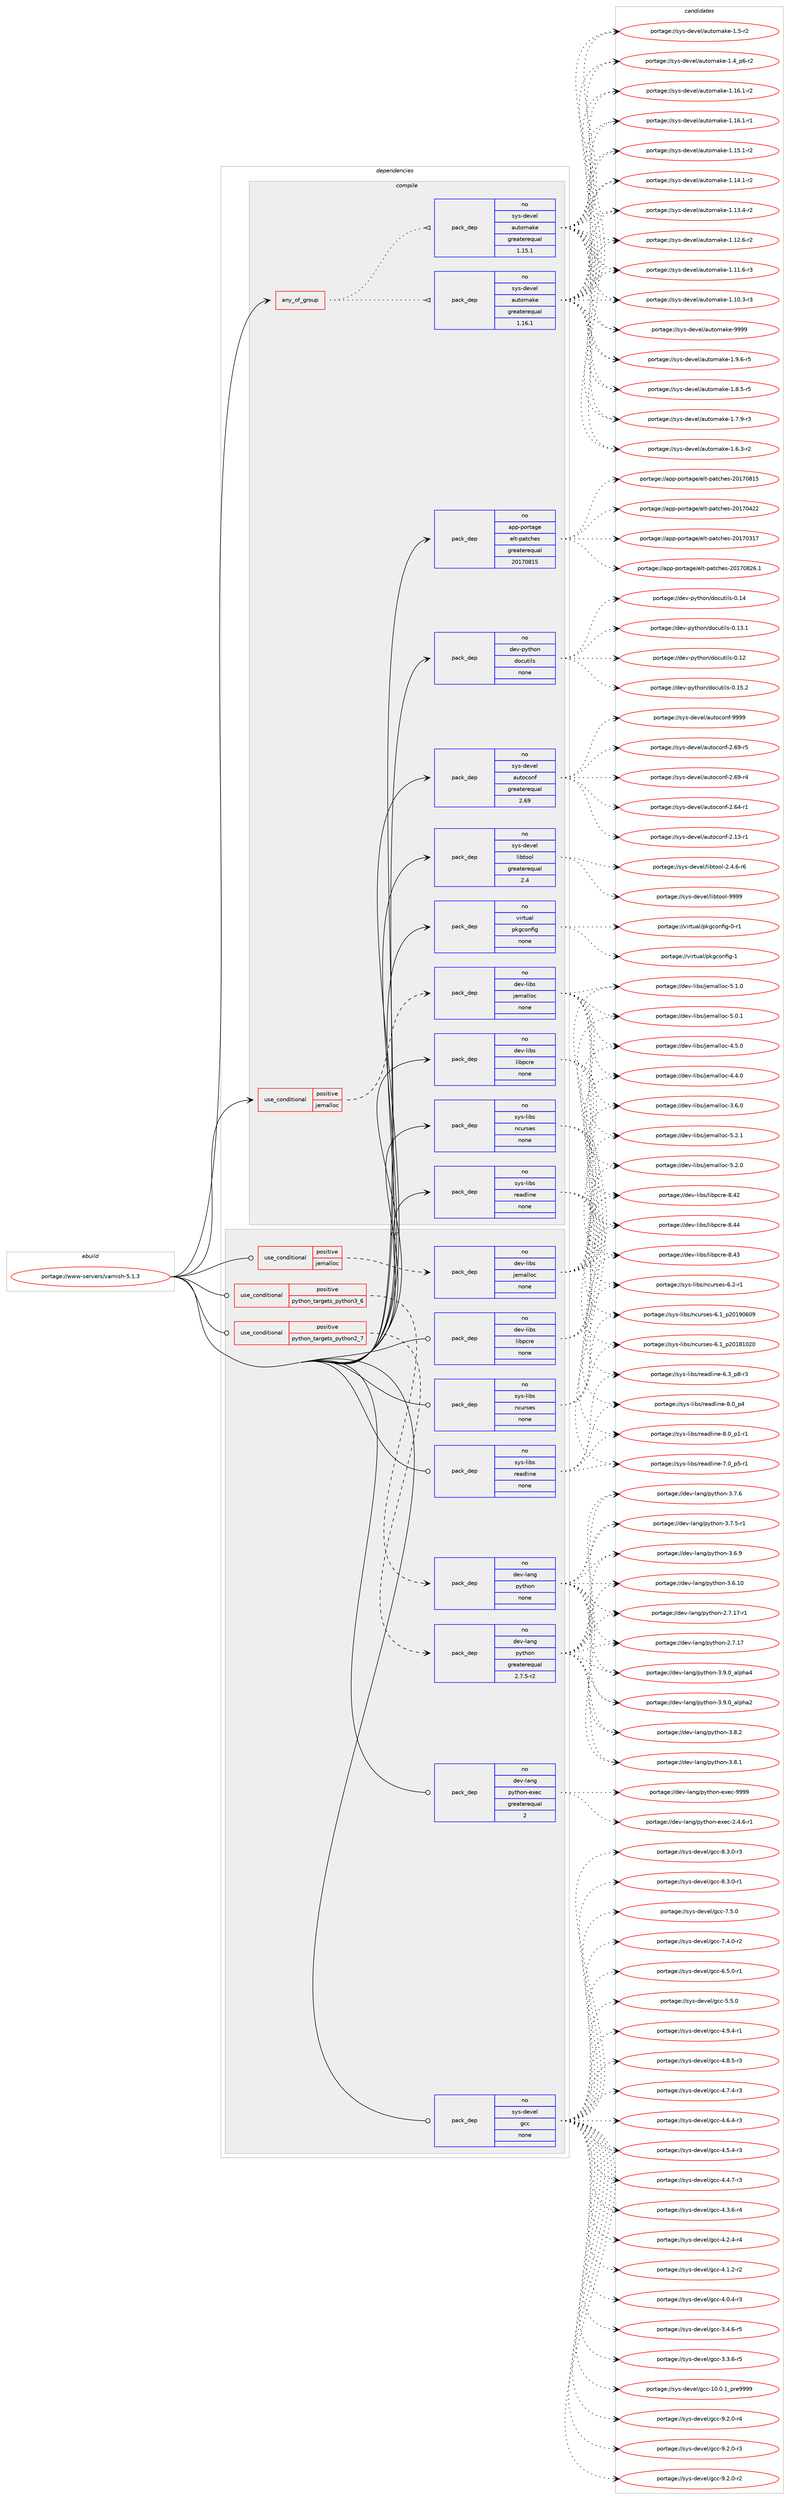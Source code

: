 digraph prolog {

# *************
# Graph options
# *************

newrank=true;
concentrate=true;
compound=true;
graph [rankdir=LR,fontname=Helvetica,fontsize=10,ranksep=1.5];#, ranksep=2.5, nodesep=0.2];
edge  [arrowhead=vee];
node  [fontname=Helvetica,fontsize=10];

# **********
# The ebuild
# **********

subgraph cluster_leftcol {
color=gray;
label=<<i>ebuild</i>>;
id [label="portage://www-servers/varnish-5.1.3", color=red, width=4, href="../www-servers/varnish-5.1.3.svg"];
}

# ****************
# The dependencies
# ****************

subgraph cluster_midcol {
color=gray;
label=<<i>dependencies</i>>;
subgraph cluster_compile {
fillcolor="#eeeeee";
style=filled;
label=<<i>compile</i>>;
subgraph any346 {
dependency17740 [label=<<TABLE BORDER="0" CELLBORDER="1" CELLSPACING="0" CELLPADDING="4"><TR><TD CELLPADDING="10">any_of_group</TD></TR></TABLE>>, shape=none, color=red];subgraph pack15170 {
dependency17741 [label=<<TABLE BORDER="0" CELLBORDER="1" CELLSPACING="0" CELLPADDING="4" WIDTH="220"><TR><TD ROWSPAN="6" CELLPADDING="30">pack_dep</TD></TR><TR><TD WIDTH="110">no</TD></TR><TR><TD>sys-devel</TD></TR><TR><TD>automake</TD></TR><TR><TD>greaterequal</TD></TR><TR><TD>1.16.1</TD></TR></TABLE>>, shape=none, color=blue];
}
dependency17740:e -> dependency17741:w [weight=20,style="dotted",arrowhead="oinv"];
subgraph pack15171 {
dependency17742 [label=<<TABLE BORDER="0" CELLBORDER="1" CELLSPACING="0" CELLPADDING="4" WIDTH="220"><TR><TD ROWSPAN="6" CELLPADDING="30">pack_dep</TD></TR><TR><TD WIDTH="110">no</TD></TR><TR><TD>sys-devel</TD></TR><TR><TD>automake</TD></TR><TR><TD>greaterequal</TD></TR><TR><TD>1.15.1</TD></TR></TABLE>>, shape=none, color=blue];
}
dependency17740:e -> dependency17742:w [weight=20,style="dotted",arrowhead="oinv"];
}
id:e -> dependency17740:w [weight=20,style="solid",arrowhead="vee"];
subgraph cond2209 {
dependency17743 [label=<<TABLE BORDER="0" CELLBORDER="1" CELLSPACING="0" CELLPADDING="4"><TR><TD ROWSPAN="3" CELLPADDING="10">use_conditional</TD></TR><TR><TD>positive</TD></TR><TR><TD>jemalloc</TD></TR></TABLE>>, shape=none, color=red];
subgraph pack15172 {
dependency17744 [label=<<TABLE BORDER="0" CELLBORDER="1" CELLSPACING="0" CELLPADDING="4" WIDTH="220"><TR><TD ROWSPAN="6" CELLPADDING="30">pack_dep</TD></TR><TR><TD WIDTH="110">no</TD></TR><TR><TD>dev-libs</TD></TR><TR><TD>jemalloc</TD></TR><TR><TD>none</TD></TR><TR><TD></TD></TR></TABLE>>, shape=none, color=blue];
}
dependency17743:e -> dependency17744:w [weight=20,style="dashed",arrowhead="vee"];
}
id:e -> dependency17743:w [weight=20,style="solid",arrowhead="vee"];
subgraph pack15173 {
dependency17745 [label=<<TABLE BORDER="0" CELLBORDER="1" CELLSPACING="0" CELLPADDING="4" WIDTH="220"><TR><TD ROWSPAN="6" CELLPADDING="30">pack_dep</TD></TR><TR><TD WIDTH="110">no</TD></TR><TR><TD>app-portage</TD></TR><TR><TD>elt-patches</TD></TR><TR><TD>greaterequal</TD></TR><TR><TD>20170815</TD></TR></TABLE>>, shape=none, color=blue];
}
id:e -> dependency17745:w [weight=20,style="solid",arrowhead="vee"];
subgraph pack15174 {
dependency17746 [label=<<TABLE BORDER="0" CELLBORDER="1" CELLSPACING="0" CELLPADDING="4" WIDTH="220"><TR><TD ROWSPAN="6" CELLPADDING="30">pack_dep</TD></TR><TR><TD WIDTH="110">no</TD></TR><TR><TD>dev-libs</TD></TR><TR><TD>libpcre</TD></TR><TR><TD>none</TD></TR><TR><TD></TD></TR></TABLE>>, shape=none, color=blue];
}
id:e -> dependency17746:w [weight=20,style="solid",arrowhead="vee"];
subgraph pack15175 {
dependency17747 [label=<<TABLE BORDER="0" CELLBORDER="1" CELLSPACING="0" CELLPADDING="4" WIDTH="220"><TR><TD ROWSPAN="6" CELLPADDING="30">pack_dep</TD></TR><TR><TD WIDTH="110">no</TD></TR><TR><TD>dev-python</TD></TR><TR><TD>docutils</TD></TR><TR><TD>none</TD></TR><TR><TD></TD></TR></TABLE>>, shape=none, color=blue];
}
id:e -> dependency17747:w [weight=20,style="solid",arrowhead="vee"];
subgraph pack15176 {
dependency17748 [label=<<TABLE BORDER="0" CELLBORDER="1" CELLSPACING="0" CELLPADDING="4" WIDTH="220"><TR><TD ROWSPAN="6" CELLPADDING="30">pack_dep</TD></TR><TR><TD WIDTH="110">no</TD></TR><TR><TD>sys-devel</TD></TR><TR><TD>autoconf</TD></TR><TR><TD>greaterequal</TD></TR><TR><TD>2.69</TD></TR></TABLE>>, shape=none, color=blue];
}
id:e -> dependency17748:w [weight=20,style="solid",arrowhead="vee"];
subgraph pack15177 {
dependency17749 [label=<<TABLE BORDER="0" CELLBORDER="1" CELLSPACING="0" CELLPADDING="4" WIDTH="220"><TR><TD ROWSPAN="6" CELLPADDING="30">pack_dep</TD></TR><TR><TD WIDTH="110">no</TD></TR><TR><TD>sys-devel</TD></TR><TR><TD>libtool</TD></TR><TR><TD>greaterequal</TD></TR><TR><TD>2.4</TD></TR></TABLE>>, shape=none, color=blue];
}
id:e -> dependency17749:w [weight=20,style="solid",arrowhead="vee"];
subgraph pack15178 {
dependency17750 [label=<<TABLE BORDER="0" CELLBORDER="1" CELLSPACING="0" CELLPADDING="4" WIDTH="220"><TR><TD ROWSPAN="6" CELLPADDING="30">pack_dep</TD></TR><TR><TD WIDTH="110">no</TD></TR><TR><TD>sys-libs</TD></TR><TR><TD>ncurses</TD></TR><TR><TD>none</TD></TR><TR><TD></TD></TR></TABLE>>, shape=none, color=blue];
}
id:e -> dependency17750:w [weight=20,style="solid",arrowhead="vee"];
subgraph pack15179 {
dependency17751 [label=<<TABLE BORDER="0" CELLBORDER="1" CELLSPACING="0" CELLPADDING="4" WIDTH="220"><TR><TD ROWSPAN="6" CELLPADDING="30">pack_dep</TD></TR><TR><TD WIDTH="110">no</TD></TR><TR><TD>sys-libs</TD></TR><TR><TD>readline</TD></TR><TR><TD>none</TD></TR><TR><TD></TD></TR></TABLE>>, shape=none, color=blue];
}
id:e -> dependency17751:w [weight=20,style="solid",arrowhead="vee"];
subgraph pack15180 {
dependency17752 [label=<<TABLE BORDER="0" CELLBORDER="1" CELLSPACING="0" CELLPADDING="4" WIDTH="220"><TR><TD ROWSPAN="6" CELLPADDING="30">pack_dep</TD></TR><TR><TD WIDTH="110">no</TD></TR><TR><TD>virtual</TD></TR><TR><TD>pkgconfig</TD></TR><TR><TD>none</TD></TR><TR><TD></TD></TR></TABLE>>, shape=none, color=blue];
}
id:e -> dependency17752:w [weight=20,style="solid",arrowhead="vee"];
}
subgraph cluster_compileandrun {
fillcolor="#eeeeee";
style=filled;
label=<<i>compile and run</i>>;
}
subgraph cluster_run {
fillcolor="#eeeeee";
style=filled;
label=<<i>run</i>>;
subgraph cond2210 {
dependency17753 [label=<<TABLE BORDER="0" CELLBORDER="1" CELLSPACING="0" CELLPADDING="4"><TR><TD ROWSPAN="3" CELLPADDING="10">use_conditional</TD></TR><TR><TD>positive</TD></TR><TR><TD>jemalloc</TD></TR></TABLE>>, shape=none, color=red];
subgraph pack15181 {
dependency17754 [label=<<TABLE BORDER="0" CELLBORDER="1" CELLSPACING="0" CELLPADDING="4" WIDTH="220"><TR><TD ROWSPAN="6" CELLPADDING="30">pack_dep</TD></TR><TR><TD WIDTH="110">no</TD></TR><TR><TD>dev-libs</TD></TR><TR><TD>jemalloc</TD></TR><TR><TD>none</TD></TR><TR><TD></TD></TR></TABLE>>, shape=none, color=blue];
}
dependency17753:e -> dependency17754:w [weight=20,style="dashed",arrowhead="vee"];
}
id:e -> dependency17753:w [weight=20,style="solid",arrowhead="odot"];
subgraph cond2211 {
dependency17755 [label=<<TABLE BORDER="0" CELLBORDER="1" CELLSPACING="0" CELLPADDING="4"><TR><TD ROWSPAN="3" CELLPADDING="10">use_conditional</TD></TR><TR><TD>positive</TD></TR><TR><TD>python_targets_python2_7</TD></TR></TABLE>>, shape=none, color=red];
subgraph pack15182 {
dependency17756 [label=<<TABLE BORDER="0" CELLBORDER="1" CELLSPACING="0" CELLPADDING="4" WIDTH="220"><TR><TD ROWSPAN="6" CELLPADDING="30">pack_dep</TD></TR><TR><TD WIDTH="110">no</TD></TR><TR><TD>dev-lang</TD></TR><TR><TD>python</TD></TR><TR><TD>greaterequal</TD></TR><TR><TD>2.7.5-r2</TD></TR></TABLE>>, shape=none, color=blue];
}
dependency17755:e -> dependency17756:w [weight=20,style="dashed",arrowhead="vee"];
}
id:e -> dependency17755:w [weight=20,style="solid",arrowhead="odot"];
subgraph cond2212 {
dependency17757 [label=<<TABLE BORDER="0" CELLBORDER="1" CELLSPACING="0" CELLPADDING="4"><TR><TD ROWSPAN="3" CELLPADDING="10">use_conditional</TD></TR><TR><TD>positive</TD></TR><TR><TD>python_targets_python3_6</TD></TR></TABLE>>, shape=none, color=red];
subgraph pack15183 {
dependency17758 [label=<<TABLE BORDER="0" CELLBORDER="1" CELLSPACING="0" CELLPADDING="4" WIDTH="220"><TR><TD ROWSPAN="6" CELLPADDING="30">pack_dep</TD></TR><TR><TD WIDTH="110">no</TD></TR><TR><TD>dev-lang</TD></TR><TR><TD>python</TD></TR><TR><TD>none</TD></TR><TR><TD></TD></TR></TABLE>>, shape=none, color=blue];
}
dependency17757:e -> dependency17758:w [weight=20,style="dashed",arrowhead="vee"];
}
id:e -> dependency17757:w [weight=20,style="solid",arrowhead="odot"];
subgraph pack15184 {
dependency17759 [label=<<TABLE BORDER="0" CELLBORDER="1" CELLSPACING="0" CELLPADDING="4" WIDTH="220"><TR><TD ROWSPAN="6" CELLPADDING="30">pack_dep</TD></TR><TR><TD WIDTH="110">no</TD></TR><TR><TD>dev-lang</TD></TR><TR><TD>python-exec</TD></TR><TR><TD>greaterequal</TD></TR><TR><TD>2</TD></TR></TABLE>>, shape=none, color=blue];
}
id:e -> dependency17759:w [weight=20,style="solid",arrowhead="odot"];
subgraph pack15185 {
dependency17760 [label=<<TABLE BORDER="0" CELLBORDER="1" CELLSPACING="0" CELLPADDING="4" WIDTH="220"><TR><TD ROWSPAN="6" CELLPADDING="30">pack_dep</TD></TR><TR><TD WIDTH="110">no</TD></TR><TR><TD>dev-libs</TD></TR><TR><TD>libpcre</TD></TR><TR><TD>none</TD></TR><TR><TD></TD></TR></TABLE>>, shape=none, color=blue];
}
id:e -> dependency17760:w [weight=20,style="solid",arrowhead="odot"];
subgraph pack15186 {
dependency17761 [label=<<TABLE BORDER="0" CELLBORDER="1" CELLSPACING="0" CELLPADDING="4" WIDTH="220"><TR><TD ROWSPAN="6" CELLPADDING="30">pack_dep</TD></TR><TR><TD WIDTH="110">no</TD></TR><TR><TD>sys-devel</TD></TR><TR><TD>gcc</TD></TR><TR><TD>none</TD></TR><TR><TD></TD></TR></TABLE>>, shape=none, color=blue];
}
id:e -> dependency17761:w [weight=20,style="solid",arrowhead="odot"];
subgraph pack15187 {
dependency17762 [label=<<TABLE BORDER="0" CELLBORDER="1" CELLSPACING="0" CELLPADDING="4" WIDTH="220"><TR><TD ROWSPAN="6" CELLPADDING="30">pack_dep</TD></TR><TR><TD WIDTH="110">no</TD></TR><TR><TD>sys-libs</TD></TR><TR><TD>ncurses</TD></TR><TR><TD>none</TD></TR><TR><TD></TD></TR></TABLE>>, shape=none, color=blue];
}
id:e -> dependency17762:w [weight=20,style="solid",arrowhead="odot"];
subgraph pack15188 {
dependency17763 [label=<<TABLE BORDER="0" CELLBORDER="1" CELLSPACING="0" CELLPADDING="4" WIDTH="220"><TR><TD ROWSPAN="6" CELLPADDING="30">pack_dep</TD></TR><TR><TD WIDTH="110">no</TD></TR><TR><TD>sys-libs</TD></TR><TR><TD>readline</TD></TR><TR><TD>none</TD></TR><TR><TD></TD></TR></TABLE>>, shape=none, color=blue];
}
id:e -> dependency17763:w [weight=20,style="solid",arrowhead="odot"];
}
}

# **************
# The candidates
# **************

subgraph cluster_choices {
rank=same;
color=gray;
label=<<i>candidates</i>>;

subgraph choice15170 {
color=black;
nodesep=1;
choice115121115451001011181011084797117116111109971071014557575757 [label="portage://sys-devel/automake-9999", color=red, width=4,href="../sys-devel/automake-9999.svg"];
choice115121115451001011181011084797117116111109971071014549465746544511453 [label="portage://sys-devel/automake-1.9.6-r5", color=red, width=4,href="../sys-devel/automake-1.9.6-r5.svg"];
choice115121115451001011181011084797117116111109971071014549465646534511453 [label="portage://sys-devel/automake-1.8.5-r5", color=red, width=4,href="../sys-devel/automake-1.8.5-r5.svg"];
choice115121115451001011181011084797117116111109971071014549465546574511451 [label="portage://sys-devel/automake-1.7.9-r3", color=red, width=4,href="../sys-devel/automake-1.7.9-r3.svg"];
choice115121115451001011181011084797117116111109971071014549465446514511450 [label="portage://sys-devel/automake-1.6.3-r2", color=red, width=4,href="../sys-devel/automake-1.6.3-r2.svg"];
choice11512111545100101118101108479711711611110997107101454946534511450 [label="portage://sys-devel/automake-1.5-r2", color=red, width=4,href="../sys-devel/automake-1.5-r2.svg"];
choice115121115451001011181011084797117116111109971071014549465295112544511450 [label="portage://sys-devel/automake-1.4_p6-r2", color=red, width=4,href="../sys-devel/automake-1.4_p6-r2.svg"];
choice11512111545100101118101108479711711611110997107101454946495446494511450 [label="portage://sys-devel/automake-1.16.1-r2", color=red, width=4,href="../sys-devel/automake-1.16.1-r2.svg"];
choice11512111545100101118101108479711711611110997107101454946495446494511449 [label="portage://sys-devel/automake-1.16.1-r1", color=red, width=4,href="../sys-devel/automake-1.16.1-r1.svg"];
choice11512111545100101118101108479711711611110997107101454946495346494511450 [label="portage://sys-devel/automake-1.15.1-r2", color=red, width=4,href="../sys-devel/automake-1.15.1-r2.svg"];
choice11512111545100101118101108479711711611110997107101454946495246494511450 [label="portage://sys-devel/automake-1.14.1-r2", color=red, width=4,href="../sys-devel/automake-1.14.1-r2.svg"];
choice11512111545100101118101108479711711611110997107101454946495146524511450 [label="portage://sys-devel/automake-1.13.4-r2", color=red, width=4,href="../sys-devel/automake-1.13.4-r2.svg"];
choice11512111545100101118101108479711711611110997107101454946495046544511450 [label="portage://sys-devel/automake-1.12.6-r2", color=red, width=4,href="../sys-devel/automake-1.12.6-r2.svg"];
choice11512111545100101118101108479711711611110997107101454946494946544511451 [label="portage://sys-devel/automake-1.11.6-r3", color=red, width=4,href="../sys-devel/automake-1.11.6-r3.svg"];
choice11512111545100101118101108479711711611110997107101454946494846514511451 [label="portage://sys-devel/automake-1.10.3-r3", color=red, width=4,href="../sys-devel/automake-1.10.3-r3.svg"];
dependency17741:e -> choice115121115451001011181011084797117116111109971071014557575757:w [style=dotted,weight="100"];
dependency17741:e -> choice115121115451001011181011084797117116111109971071014549465746544511453:w [style=dotted,weight="100"];
dependency17741:e -> choice115121115451001011181011084797117116111109971071014549465646534511453:w [style=dotted,weight="100"];
dependency17741:e -> choice115121115451001011181011084797117116111109971071014549465546574511451:w [style=dotted,weight="100"];
dependency17741:e -> choice115121115451001011181011084797117116111109971071014549465446514511450:w [style=dotted,weight="100"];
dependency17741:e -> choice11512111545100101118101108479711711611110997107101454946534511450:w [style=dotted,weight="100"];
dependency17741:e -> choice115121115451001011181011084797117116111109971071014549465295112544511450:w [style=dotted,weight="100"];
dependency17741:e -> choice11512111545100101118101108479711711611110997107101454946495446494511450:w [style=dotted,weight="100"];
dependency17741:e -> choice11512111545100101118101108479711711611110997107101454946495446494511449:w [style=dotted,weight="100"];
dependency17741:e -> choice11512111545100101118101108479711711611110997107101454946495346494511450:w [style=dotted,weight="100"];
dependency17741:e -> choice11512111545100101118101108479711711611110997107101454946495246494511450:w [style=dotted,weight="100"];
dependency17741:e -> choice11512111545100101118101108479711711611110997107101454946495146524511450:w [style=dotted,weight="100"];
dependency17741:e -> choice11512111545100101118101108479711711611110997107101454946495046544511450:w [style=dotted,weight="100"];
dependency17741:e -> choice11512111545100101118101108479711711611110997107101454946494946544511451:w [style=dotted,weight="100"];
dependency17741:e -> choice11512111545100101118101108479711711611110997107101454946494846514511451:w [style=dotted,weight="100"];
}
subgraph choice15171 {
color=black;
nodesep=1;
choice115121115451001011181011084797117116111109971071014557575757 [label="portage://sys-devel/automake-9999", color=red, width=4,href="../sys-devel/automake-9999.svg"];
choice115121115451001011181011084797117116111109971071014549465746544511453 [label="portage://sys-devel/automake-1.9.6-r5", color=red, width=4,href="../sys-devel/automake-1.9.6-r5.svg"];
choice115121115451001011181011084797117116111109971071014549465646534511453 [label="portage://sys-devel/automake-1.8.5-r5", color=red, width=4,href="../sys-devel/automake-1.8.5-r5.svg"];
choice115121115451001011181011084797117116111109971071014549465546574511451 [label="portage://sys-devel/automake-1.7.9-r3", color=red, width=4,href="../sys-devel/automake-1.7.9-r3.svg"];
choice115121115451001011181011084797117116111109971071014549465446514511450 [label="portage://sys-devel/automake-1.6.3-r2", color=red, width=4,href="../sys-devel/automake-1.6.3-r2.svg"];
choice11512111545100101118101108479711711611110997107101454946534511450 [label="portage://sys-devel/automake-1.5-r2", color=red, width=4,href="../sys-devel/automake-1.5-r2.svg"];
choice115121115451001011181011084797117116111109971071014549465295112544511450 [label="portage://sys-devel/automake-1.4_p6-r2", color=red, width=4,href="../sys-devel/automake-1.4_p6-r2.svg"];
choice11512111545100101118101108479711711611110997107101454946495446494511450 [label="portage://sys-devel/automake-1.16.1-r2", color=red, width=4,href="../sys-devel/automake-1.16.1-r2.svg"];
choice11512111545100101118101108479711711611110997107101454946495446494511449 [label="portage://sys-devel/automake-1.16.1-r1", color=red, width=4,href="../sys-devel/automake-1.16.1-r1.svg"];
choice11512111545100101118101108479711711611110997107101454946495346494511450 [label="portage://sys-devel/automake-1.15.1-r2", color=red, width=4,href="../sys-devel/automake-1.15.1-r2.svg"];
choice11512111545100101118101108479711711611110997107101454946495246494511450 [label="portage://sys-devel/automake-1.14.1-r2", color=red, width=4,href="../sys-devel/automake-1.14.1-r2.svg"];
choice11512111545100101118101108479711711611110997107101454946495146524511450 [label="portage://sys-devel/automake-1.13.4-r2", color=red, width=4,href="../sys-devel/automake-1.13.4-r2.svg"];
choice11512111545100101118101108479711711611110997107101454946495046544511450 [label="portage://sys-devel/automake-1.12.6-r2", color=red, width=4,href="../sys-devel/automake-1.12.6-r2.svg"];
choice11512111545100101118101108479711711611110997107101454946494946544511451 [label="portage://sys-devel/automake-1.11.6-r3", color=red, width=4,href="../sys-devel/automake-1.11.6-r3.svg"];
choice11512111545100101118101108479711711611110997107101454946494846514511451 [label="portage://sys-devel/automake-1.10.3-r3", color=red, width=4,href="../sys-devel/automake-1.10.3-r3.svg"];
dependency17742:e -> choice115121115451001011181011084797117116111109971071014557575757:w [style=dotted,weight="100"];
dependency17742:e -> choice115121115451001011181011084797117116111109971071014549465746544511453:w [style=dotted,weight="100"];
dependency17742:e -> choice115121115451001011181011084797117116111109971071014549465646534511453:w [style=dotted,weight="100"];
dependency17742:e -> choice115121115451001011181011084797117116111109971071014549465546574511451:w [style=dotted,weight="100"];
dependency17742:e -> choice115121115451001011181011084797117116111109971071014549465446514511450:w [style=dotted,weight="100"];
dependency17742:e -> choice11512111545100101118101108479711711611110997107101454946534511450:w [style=dotted,weight="100"];
dependency17742:e -> choice115121115451001011181011084797117116111109971071014549465295112544511450:w [style=dotted,weight="100"];
dependency17742:e -> choice11512111545100101118101108479711711611110997107101454946495446494511450:w [style=dotted,weight="100"];
dependency17742:e -> choice11512111545100101118101108479711711611110997107101454946495446494511449:w [style=dotted,weight="100"];
dependency17742:e -> choice11512111545100101118101108479711711611110997107101454946495346494511450:w [style=dotted,weight="100"];
dependency17742:e -> choice11512111545100101118101108479711711611110997107101454946495246494511450:w [style=dotted,weight="100"];
dependency17742:e -> choice11512111545100101118101108479711711611110997107101454946495146524511450:w [style=dotted,weight="100"];
dependency17742:e -> choice11512111545100101118101108479711711611110997107101454946495046544511450:w [style=dotted,weight="100"];
dependency17742:e -> choice11512111545100101118101108479711711611110997107101454946494946544511451:w [style=dotted,weight="100"];
dependency17742:e -> choice11512111545100101118101108479711711611110997107101454946494846514511451:w [style=dotted,weight="100"];
}
subgraph choice15172 {
color=black;
nodesep=1;
choice1001011184510810598115471061011099710810811199455346504649 [label="portage://dev-libs/jemalloc-5.2.1", color=red, width=4,href="../dev-libs/jemalloc-5.2.1.svg"];
choice1001011184510810598115471061011099710810811199455346504648 [label="portage://dev-libs/jemalloc-5.2.0", color=red, width=4,href="../dev-libs/jemalloc-5.2.0.svg"];
choice1001011184510810598115471061011099710810811199455346494648 [label="portage://dev-libs/jemalloc-5.1.0", color=red, width=4,href="../dev-libs/jemalloc-5.1.0.svg"];
choice1001011184510810598115471061011099710810811199455346484649 [label="portage://dev-libs/jemalloc-5.0.1", color=red, width=4,href="../dev-libs/jemalloc-5.0.1.svg"];
choice1001011184510810598115471061011099710810811199455246534648 [label="portage://dev-libs/jemalloc-4.5.0", color=red, width=4,href="../dev-libs/jemalloc-4.5.0.svg"];
choice1001011184510810598115471061011099710810811199455246524648 [label="portage://dev-libs/jemalloc-4.4.0", color=red, width=4,href="../dev-libs/jemalloc-4.4.0.svg"];
choice1001011184510810598115471061011099710810811199455146544648 [label="portage://dev-libs/jemalloc-3.6.0", color=red, width=4,href="../dev-libs/jemalloc-3.6.0.svg"];
dependency17744:e -> choice1001011184510810598115471061011099710810811199455346504649:w [style=dotted,weight="100"];
dependency17744:e -> choice1001011184510810598115471061011099710810811199455346504648:w [style=dotted,weight="100"];
dependency17744:e -> choice1001011184510810598115471061011099710810811199455346494648:w [style=dotted,weight="100"];
dependency17744:e -> choice1001011184510810598115471061011099710810811199455346484649:w [style=dotted,weight="100"];
dependency17744:e -> choice1001011184510810598115471061011099710810811199455246534648:w [style=dotted,weight="100"];
dependency17744:e -> choice1001011184510810598115471061011099710810811199455246524648:w [style=dotted,weight="100"];
dependency17744:e -> choice1001011184510810598115471061011099710810811199455146544648:w [style=dotted,weight="100"];
}
subgraph choice15173 {
color=black;
nodesep=1;
choice971121124511211111411697103101471011081164511297116991041011154550484955485650544649 [label="portage://app-portage/elt-patches-20170826.1", color=red, width=4,href="../app-portage/elt-patches-20170826.1.svg"];
choice97112112451121111141169710310147101108116451129711699104101115455048495548564953 [label="portage://app-portage/elt-patches-20170815", color=red, width=4,href="../app-portage/elt-patches-20170815.svg"];
choice97112112451121111141169710310147101108116451129711699104101115455048495548525050 [label="portage://app-portage/elt-patches-20170422", color=red, width=4,href="../app-portage/elt-patches-20170422.svg"];
choice97112112451121111141169710310147101108116451129711699104101115455048495548514955 [label="portage://app-portage/elt-patches-20170317", color=red, width=4,href="../app-portage/elt-patches-20170317.svg"];
dependency17745:e -> choice971121124511211111411697103101471011081164511297116991041011154550484955485650544649:w [style=dotted,weight="100"];
dependency17745:e -> choice97112112451121111141169710310147101108116451129711699104101115455048495548564953:w [style=dotted,weight="100"];
dependency17745:e -> choice97112112451121111141169710310147101108116451129711699104101115455048495548525050:w [style=dotted,weight="100"];
dependency17745:e -> choice97112112451121111141169710310147101108116451129711699104101115455048495548514955:w [style=dotted,weight="100"];
}
subgraph choice15174 {
color=black;
nodesep=1;
choice10010111845108105981154710810598112991141014556465252 [label="portage://dev-libs/libpcre-8.44", color=red, width=4,href="../dev-libs/libpcre-8.44.svg"];
choice10010111845108105981154710810598112991141014556465251 [label="portage://dev-libs/libpcre-8.43", color=red, width=4,href="../dev-libs/libpcre-8.43.svg"];
choice10010111845108105981154710810598112991141014556465250 [label="portage://dev-libs/libpcre-8.42", color=red, width=4,href="../dev-libs/libpcre-8.42.svg"];
dependency17746:e -> choice10010111845108105981154710810598112991141014556465252:w [style=dotted,weight="100"];
dependency17746:e -> choice10010111845108105981154710810598112991141014556465251:w [style=dotted,weight="100"];
dependency17746:e -> choice10010111845108105981154710810598112991141014556465250:w [style=dotted,weight="100"];
}
subgraph choice15175 {
color=black;
nodesep=1;
choice10010111845112121116104111110471001119911711610510811545484649534650 [label="portage://dev-python/docutils-0.15.2", color=red, width=4,href="../dev-python/docutils-0.15.2.svg"];
choice1001011184511212111610411111047100111991171161051081154548464952 [label="portage://dev-python/docutils-0.14", color=red, width=4,href="../dev-python/docutils-0.14.svg"];
choice10010111845112121116104111110471001119911711610510811545484649514649 [label="portage://dev-python/docutils-0.13.1", color=red, width=4,href="../dev-python/docutils-0.13.1.svg"];
choice1001011184511212111610411111047100111991171161051081154548464950 [label="portage://dev-python/docutils-0.12", color=red, width=4,href="../dev-python/docutils-0.12.svg"];
dependency17747:e -> choice10010111845112121116104111110471001119911711610510811545484649534650:w [style=dotted,weight="100"];
dependency17747:e -> choice1001011184511212111610411111047100111991171161051081154548464952:w [style=dotted,weight="100"];
dependency17747:e -> choice10010111845112121116104111110471001119911711610510811545484649514649:w [style=dotted,weight="100"];
dependency17747:e -> choice1001011184511212111610411111047100111991171161051081154548464950:w [style=dotted,weight="100"];
}
subgraph choice15176 {
color=black;
nodesep=1;
choice115121115451001011181011084797117116111991111101024557575757 [label="portage://sys-devel/autoconf-9999", color=red, width=4,href="../sys-devel/autoconf-9999.svg"];
choice1151211154510010111810110847971171161119911111010245504654574511453 [label="portage://sys-devel/autoconf-2.69-r5", color=red, width=4,href="../sys-devel/autoconf-2.69-r5.svg"];
choice1151211154510010111810110847971171161119911111010245504654574511452 [label="portage://sys-devel/autoconf-2.69-r4", color=red, width=4,href="../sys-devel/autoconf-2.69-r4.svg"];
choice1151211154510010111810110847971171161119911111010245504654524511449 [label="portage://sys-devel/autoconf-2.64-r1", color=red, width=4,href="../sys-devel/autoconf-2.64-r1.svg"];
choice1151211154510010111810110847971171161119911111010245504649514511449 [label="portage://sys-devel/autoconf-2.13-r1", color=red, width=4,href="../sys-devel/autoconf-2.13-r1.svg"];
dependency17748:e -> choice115121115451001011181011084797117116111991111101024557575757:w [style=dotted,weight="100"];
dependency17748:e -> choice1151211154510010111810110847971171161119911111010245504654574511453:w [style=dotted,weight="100"];
dependency17748:e -> choice1151211154510010111810110847971171161119911111010245504654574511452:w [style=dotted,weight="100"];
dependency17748:e -> choice1151211154510010111810110847971171161119911111010245504654524511449:w [style=dotted,weight="100"];
dependency17748:e -> choice1151211154510010111810110847971171161119911111010245504649514511449:w [style=dotted,weight="100"];
}
subgraph choice15177 {
color=black;
nodesep=1;
choice1151211154510010111810110847108105981161111111084557575757 [label="portage://sys-devel/libtool-9999", color=red, width=4,href="../sys-devel/libtool-9999.svg"];
choice1151211154510010111810110847108105981161111111084550465246544511454 [label="portage://sys-devel/libtool-2.4.6-r6", color=red, width=4,href="../sys-devel/libtool-2.4.6-r6.svg"];
dependency17749:e -> choice1151211154510010111810110847108105981161111111084557575757:w [style=dotted,weight="100"];
dependency17749:e -> choice1151211154510010111810110847108105981161111111084550465246544511454:w [style=dotted,weight="100"];
}
subgraph choice15178 {
color=black;
nodesep=1;
choice11512111545108105981154711099117114115101115455446504511449 [label="portage://sys-libs/ncurses-6.2-r1", color=red, width=4,href="../sys-libs/ncurses-6.2-r1.svg"];
choice1151211154510810598115471109911711411510111545544649951125048495748544857 [label="portage://sys-libs/ncurses-6.1_p20190609", color=red, width=4,href="../sys-libs/ncurses-6.1_p20190609.svg"];
choice1151211154510810598115471109911711411510111545544649951125048495649485048 [label="portage://sys-libs/ncurses-6.1_p20181020", color=red, width=4,href="../sys-libs/ncurses-6.1_p20181020.svg"];
dependency17750:e -> choice11512111545108105981154711099117114115101115455446504511449:w [style=dotted,weight="100"];
dependency17750:e -> choice1151211154510810598115471109911711411510111545544649951125048495748544857:w [style=dotted,weight="100"];
dependency17750:e -> choice1151211154510810598115471109911711411510111545544649951125048495649485048:w [style=dotted,weight="100"];
}
subgraph choice15179 {
color=black;
nodesep=1;
choice11512111545108105981154711410197100108105110101455646489511252 [label="portage://sys-libs/readline-8.0_p4", color=red, width=4,href="../sys-libs/readline-8.0_p4.svg"];
choice115121115451081059811547114101971001081051101014556464895112494511449 [label="portage://sys-libs/readline-8.0_p1-r1", color=red, width=4,href="../sys-libs/readline-8.0_p1-r1.svg"];
choice115121115451081059811547114101971001081051101014555464895112534511449 [label="portage://sys-libs/readline-7.0_p5-r1", color=red, width=4,href="../sys-libs/readline-7.0_p5-r1.svg"];
choice115121115451081059811547114101971001081051101014554465195112564511451 [label="portage://sys-libs/readline-6.3_p8-r3", color=red, width=4,href="../sys-libs/readline-6.3_p8-r3.svg"];
dependency17751:e -> choice11512111545108105981154711410197100108105110101455646489511252:w [style=dotted,weight="100"];
dependency17751:e -> choice115121115451081059811547114101971001081051101014556464895112494511449:w [style=dotted,weight="100"];
dependency17751:e -> choice115121115451081059811547114101971001081051101014555464895112534511449:w [style=dotted,weight="100"];
dependency17751:e -> choice115121115451081059811547114101971001081051101014554465195112564511451:w [style=dotted,weight="100"];
}
subgraph choice15180 {
color=black;
nodesep=1;
choice1181051141161179710847112107103991111101021051034549 [label="portage://virtual/pkgconfig-1", color=red, width=4,href="../virtual/pkgconfig-1.svg"];
choice11810511411611797108471121071039911111010210510345484511449 [label="portage://virtual/pkgconfig-0-r1", color=red, width=4,href="../virtual/pkgconfig-0-r1.svg"];
dependency17752:e -> choice1181051141161179710847112107103991111101021051034549:w [style=dotted,weight="100"];
dependency17752:e -> choice11810511411611797108471121071039911111010210510345484511449:w [style=dotted,weight="100"];
}
subgraph choice15181 {
color=black;
nodesep=1;
choice1001011184510810598115471061011099710810811199455346504649 [label="portage://dev-libs/jemalloc-5.2.1", color=red, width=4,href="../dev-libs/jemalloc-5.2.1.svg"];
choice1001011184510810598115471061011099710810811199455346504648 [label="portage://dev-libs/jemalloc-5.2.0", color=red, width=4,href="../dev-libs/jemalloc-5.2.0.svg"];
choice1001011184510810598115471061011099710810811199455346494648 [label="portage://dev-libs/jemalloc-5.1.0", color=red, width=4,href="../dev-libs/jemalloc-5.1.0.svg"];
choice1001011184510810598115471061011099710810811199455346484649 [label="portage://dev-libs/jemalloc-5.0.1", color=red, width=4,href="../dev-libs/jemalloc-5.0.1.svg"];
choice1001011184510810598115471061011099710810811199455246534648 [label="portage://dev-libs/jemalloc-4.5.0", color=red, width=4,href="../dev-libs/jemalloc-4.5.0.svg"];
choice1001011184510810598115471061011099710810811199455246524648 [label="portage://dev-libs/jemalloc-4.4.0", color=red, width=4,href="../dev-libs/jemalloc-4.4.0.svg"];
choice1001011184510810598115471061011099710810811199455146544648 [label="portage://dev-libs/jemalloc-3.6.0", color=red, width=4,href="../dev-libs/jemalloc-3.6.0.svg"];
dependency17754:e -> choice1001011184510810598115471061011099710810811199455346504649:w [style=dotted,weight="100"];
dependency17754:e -> choice1001011184510810598115471061011099710810811199455346504648:w [style=dotted,weight="100"];
dependency17754:e -> choice1001011184510810598115471061011099710810811199455346494648:w [style=dotted,weight="100"];
dependency17754:e -> choice1001011184510810598115471061011099710810811199455346484649:w [style=dotted,weight="100"];
dependency17754:e -> choice1001011184510810598115471061011099710810811199455246534648:w [style=dotted,weight="100"];
dependency17754:e -> choice1001011184510810598115471061011099710810811199455246524648:w [style=dotted,weight="100"];
dependency17754:e -> choice1001011184510810598115471061011099710810811199455146544648:w [style=dotted,weight="100"];
}
subgraph choice15182 {
color=black;
nodesep=1;
choice10010111845108971101034711212111610411111045514657464895971081121049752 [label="portage://dev-lang/python-3.9.0_alpha4", color=red, width=4,href="../dev-lang/python-3.9.0_alpha4.svg"];
choice10010111845108971101034711212111610411111045514657464895971081121049750 [label="portage://dev-lang/python-3.9.0_alpha2", color=red, width=4,href="../dev-lang/python-3.9.0_alpha2.svg"];
choice100101118451089711010347112121116104111110455146564650 [label="portage://dev-lang/python-3.8.2", color=red, width=4,href="../dev-lang/python-3.8.2.svg"];
choice100101118451089711010347112121116104111110455146564649 [label="portage://dev-lang/python-3.8.1", color=red, width=4,href="../dev-lang/python-3.8.1.svg"];
choice100101118451089711010347112121116104111110455146554654 [label="portage://dev-lang/python-3.7.6", color=red, width=4,href="../dev-lang/python-3.7.6.svg"];
choice1001011184510897110103471121211161041111104551465546534511449 [label="portage://dev-lang/python-3.7.5-r1", color=red, width=4,href="../dev-lang/python-3.7.5-r1.svg"];
choice100101118451089711010347112121116104111110455146544657 [label="portage://dev-lang/python-3.6.9", color=red, width=4,href="../dev-lang/python-3.6.9.svg"];
choice10010111845108971101034711212111610411111045514654464948 [label="portage://dev-lang/python-3.6.10", color=red, width=4,href="../dev-lang/python-3.6.10.svg"];
choice100101118451089711010347112121116104111110455046554649554511449 [label="portage://dev-lang/python-2.7.17-r1", color=red, width=4,href="../dev-lang/python-2.7.17-r1.svg"];
choice10010111845108971101034711212111610411111045504655464955 [label="portage://dev-lang/python-2.7.17", color=red, width=4,href="../dev-lang/python-2.7.17.svg"];
dependency17756:e -> choice10010111845108971101034711212111610411111045514657464895971081121049752:w [style=dotted,weight="100"];
dependency17756:e -> choice10010111845108971101034711212111610411111045514657464895971081121049750:w [style=dotted,weight="100"];
dependency17756:e -> choice100101118451089711010347112121116104111110455146564650:w [style=dotted,weight="100"];
dependency17756:e -> choice100101118451089711010347112121116104111110455146564649:w [style=dotted,weight="100"];
dependency17756:e -> choice100101118451089711010347112121116104111110455146554654:w [style=dotted,weight="100"];
dependency17756:e -> choice1001011184510897110103471121211161041111104551465546534511449:w [style=dotted,weight="100"];
dependency17756:e -> choice100101118451089711010347112121116104111110455146544657:w [style=dotted,weight="100"];
dependency17756:e -> choice10010111845108971101034711212111610411111045514654464948:w [style=dotted,weight="100"];
dependency17756:e -> choice100101118451089711010347112121116104111110455046554649554511449:w [style=dotted,weight="100"];
dependency17756:e -> choice10010111845108971101034711212111610411111045504655464955:w [style=dotted,weight="100"];
}
subgraph choice15183 {
color=black;
nodesep=1;
choice10010111845108971101034711212111610411111045514657464895971081121049752 [label="portage://dev-lang/python-3.9.0_alpha4", color=red, width=4,href="../dev-lang/python-3.9.0_alpha4.svg"];
choice10010111845108971101034711212111610411111045514657464895971081121049750 [label="portage://dev-lang/python-3.9.0_alpha2", color=red, width=4,href="../dev-lang/python-3.9.0_alpha2.svg"];
choice100101118451089711010347112121116104111110455146564650 [label="portage://dev-lang/python-3.8.2", color=red, width=4,href="../dev-lang/python-3.8.2.svg"];
choice100101118451089711010347112121116104111110455146564649 [label="portage://dev-lang/python-3.8.1", color=red, width=4,href="../dev-lang/python-3.8.1.svg"];
choice100101118451089711010347112121116104111110455146554654 [label="portage://dev-lang/python-3.7.6", color=red, width=4,href="../dev-lang/python-3.7.6.svg"];
choice1001011184510897110103471121211161041111104551465546534511449 [label="portage://dev-lang/python-3.7.5-r1", color=red, width=4,href="../dev-lang/python-3.7.5-r1.svg"];
choice100101118451089711010347112121116104111110455146544657 [label="portage://dev-lang/python-3.6.9", color=red, width=4,href="../dev-lang/python-3.6.9.svg"];
choice10010111845108971101034711212111610411111045514654464948 [label="portage://dev-lang/python-3.6.10", color=red, width=4,href="../dev-lang/python-3.6.10.svg"];
choice100101118451089711010347112121116104111110455046554649554511449 [label="portage://dev-lang/python-2.7.17-r1", color=red, width=4,href="../dev-lang/python-2.7.17-r1.svg"];
choice10010111845108971101034711212111610411111045504655464955 [label="portage://dev-lang/python-2.7.17", color=red, width=4,href="../dev-lang/python-2.7.17.svg"];
dependency17758:e -> choice10010111845108971101034711212111610411111045514657464895971081121049752:w [style=dotted,weight="100"];
dependency17758:e -> choice10010111845108971101034711212111610411111045514657464895971081121049750:w [style=dotted,weight="100"];
dependency17758:e -> choice100101118451089711010347112121116104111110455146564650:w [style=dotted,weight="100"];
dependency17758:e -> choice100101118451089711010347112121116104111110455146564649:w [style=dotted,weight="100"];
dependency17758:e -> choice100101118451089711010347112121116104111110455146554654:w [style=dotted,weight="100"];
dependency17758:e -> choice1001011184510897110103471121211161041111104551465546534511449:w [style=dotted,weight="100"];
dependency17758:e -> choice100101118451089711010347112121116104111110455146544657:w [style=dotted,weight="100"];
dependency17758:e -> choice10010111845108971101034711212111610411111045514654464948:w [style=dotted,weight="100"];
dependency17758:e -> choice100101118451089711010347112121116104111110455046554649554511449:w [style=dotted,weight="100"];
dependency17758:e -> choice10010111845108971101034711212111610411111045504655464955:w [style=dotted,weight="100"];
}
subgraph choice15184 {
color=black;
nodesep=1;
choice10010111845108971101034711212111610411111045101120101994557575757 [label="portage://dev-lang/python-exec-9999", color=red, width=4,href="../dev-lang/python-exec-9999.svg"];
choice10010111845108971101034711212111610411111045101120101994550465246544511449 [label="portage://dev-lang/python-exec-2.4.6-r1", color=red, width=4,href="../dev-lang/python-exec-2.4.6-r1.svg"];
dependency17759:e -> choice10010111845108971101034711212111610411111045101120101994557575757:w [style=dotted,weight="100"];
dependency17759:e -> choice10010111845108971101034711212111610411111045101120101994550465246544511449:w [style=dotted,weight="100"];
}
subgraph choice15185 {
color=black;
nodesep=1;
choice10010111845108105981154710810598112991141014556465252 [label="portage://dev-libs/libpcre-8.44", color=red, width=4,href="../dev-libs/libpcre-8.44.svg"];
choice10010111845108105981154710810598112991141014556465251 [label="portage://dev-libs/libpcre-8.43", color=red, width=4,href="../dev-libs/libpcre-8.43.svg"];
choice10010111845108105981154710810598112991141014556465250 [label="portage://dev-libs/libpcre-8.42", color=red, width=4,href="../dev-libs/libpcre-8.42.svg"];
dependency17760:e -> choice10010111845108105981154710810598112991141014556465252:w [style=dotted,weight="100"];
dependency17760:e -> choice10010111845108105981154710810598112991141014556465251:w [style=dotted,weight="100"];
dependency17760:e -> choice10010111845108105981154710810598112991141014556465250:w [style=dotted,weight="100"];
}
subgraph choice15186 {
color=black;
nodesep=1;
choice115121115451001011181011084710399994557465046484511452 [label="portage://sys-devel/gcc-9.2.0-r4", color=red, width=4,href="../sys-devel/gcc-9.2.0-r4.svg"];
choice115121115451001011181011084710399994557465046484511451 [label="portage://sys-devel/gcc-9.2.0-r3", color=red, width=4,href="../sys-devel/gcc-9.2.0-r3.svg"];
choice115121115451001011181011084710399994557465046484511450 [label="portage://sys-devel/gcc-9.2.0-r2", color=red, width=4,href="../sys-devel/gcc-9.2.0-r2.svg"];
choice115121115451001011181011084710399994556465146484511451 [label="portage://sys-devel/gcc-8.3.0-r3", color=red, width=4,href="../sys-devel/gcc-8.3.0-r3.svg"];
choice115121115451001011181011084710399994556465146484511449 [label="portage://sys-devel/gcc-8.3.0-r1", color=red, width=4,href="../sys-devel/gcc-8.3.0-r1.svg"];
choice11512111545100101118101108471039999455546534648 [label="portage://sys-devel/gcc-7.5.0", color=red, width=4,href="../sys-devel/gcc-7.5.0.svg"];
choice115121115451001011181011084710399994555465246484511450 [label="portage://sys-devel/gcc-7.4.0-r2", color=red, width=4,href="../sys-devel/gcc-7.4.0-r2.svg"];
choice115121115451001011181011084710399994554465346484511449 [label="portage://sys-devel/gcc-6.5.0-r1", color=red, width=4,href="../sys-devel/gcc-6.5.0-r1.svg"];
choice11512111545100101118101108471039999455346534648 [label="portage://sys-devel/gcc-5.5.0", color=red, width=4,href="../sys-devel/gcc-5.5.0.svg"];
choice115121115451001011181011084710399994552465746524511449 [label="portage://sys-devel/gcc-4.9.4-r1", color=red, width=4,href="../sys-devel/gcc-4.9.4-r1.svg"];
choice115121115451001011181011084710399994552465646534511451 [label="portage://sys-devel/gcc-4.8.5-r3", color=red, width=4,href="../sys-devel/gcc-4.8.5-r3.svg"];
choice115121115451001011181011084710399994552465546524511451 [label="portage://sys-devel/gcc-4.7.4-r3", color=red, width=4,href="../sys-devel/gcc-4.7.4-r3.svg"];
choice115121115451001011181011084710399994552465446524511451 [label="portage://sys-devel/gcc-4.6.4-r3", color=red, width=4,href="../sys-devel/gcc-4.6.4-r3.svg"];
choice115121115451001011181011084710399994552465346524511451 [label="portage://sys-devel/gcc-4.5.4-r3", color=red, width=4,href="../sys-devel/gcc-4.5.4-r3.svg"];
choice115121115451001011181011084710399994552465246554511451 [label="portage://sys-devel/gcc-4.4.7-r3", color=red, width=4,href="../sys-devel/gcc-4.4.7-r3.svg"];
choice115121115451001011181011084710399994552465146544511452 [label="portage://sys-devel/gcc-4.3.6-r4", color=red, width=4,href="../sys-devel/gcc-4.3.6-r4.svg"];
choice115121115451001011181011084710399994552465046524511452 [label="portage://sys-devel/gcc-4.2.4-r4", color=red, width=4,href="../sys-devel/gcc-4.2.4-r4.svg"];
choice115121115451001011181011084710399994552464946504511450 [label="portage://sys-devel/gcc-4.1.2-r2", color=red, width=4,href="../sys-devel/gcc-4.1.2-r2.svg"];
choice115121115451001011181011084710399994552464846524511451 [label="portage://sys-devel/gcc-4.0.4-r3", color=red, width=4,href="../sys-devel/gcc-4.0.4-r3.svg"];
choice115121115451001011181011084710399994551465246544511453 [label="portage://sys-devel/gcc-3.4.6-r5", color=red, width=4,href="../sys-devel/gcc-3.4.6-r5.svg"];
choice115121115451001011181011084710399994551465146544511453 [label="portage://sys-devel/gcc-3.3.6-r5", color=red, width=4,href="../sys-devel/gcc-3.3.6-r5.svg"];
choice11512111545100101118101108471039999454948464846499511211410157575757 [label="portage://sys-devel/gcc-10.0.1_pre9999", color=red, width=4,href="../sys-devel/gcc-10.0.1_pre9999.svg"];
dependency17761:e -> choice115121115451001011181011084710399994557465046484511452:w [style=dotted,weight="100"];
dependency17761:e -> choice115121115451001011181011084710399994557465046484511451:w [style=dotted,weight="100"];
dependency17761:e -> choice115121115451001011181011084710399994557465046484511450:w [style=dotted,weight="100"];
dependency17761:e -> choice115121115451001011181011084710399994556465146484511451:w [style=dotted,weight="100"];
dependency17761:e -> choice115121115451001011181011084710399994556465146484511449:w [style=dotted,weight="100"];
dependency17761:e -> choice11512111545100101118101108471039999455546534648:w [style=dotted,weight="100"];
dependency17761:e -> choice115121115451001011181011084710399994555465246484511450:w [style=dotted,weight="100"];
dependency17761:e -> choice115121115451001011181011084710399994554465346484511449:w [style=dotted,weight="100"];
dependency17761:e -> choice11512111545100101118101108471039999455346534648:w [style=dotted,weight="100"];
dependency17761:e -> choice115121115451001011181011084710399994552465746524511449:w [style=dotted,weight="100"];
dependency17761:e -> choice115121115451001011181011084710399994552465646534511451:w [style=dotted,weight="100"];
dependency17761:e -> choice115121115451001011181011084710399994552465546524511451:w [style=dotted,weight="100"];
dependency17761:e -> choice115121115451001011181011084710399994552465446524511451:w [style=dotted,weight="100"];
dependency17761:e -> choice115121115451001011181011084710399994552465346524511451:w [style=dotted,weight="100"];
dependency17761:e -> choice115121115451001011181011084710399994552465246554511451:w [style=dotted,weight="100"];
dependency17761:e -> choice115121115451001011181011084710399994552465146544511452:w [style=dotted,weight="100"];
dependency17761:e -> choice115121115451001011181011084710399994552465046524511452:w [style=dotted,weight="100"];
dependency17761:e -> choice115121115451001011181011084710399994552464946504511450:w [style=dotted,weight="100"];
dependency17761:e -> choice115121115451001011181011084710399994552464846524511451:w [style=dotted,weight="100"];
dependency17761:e -> choice115121115451001011181011084710399994551465246544511453:w [style=dotted,weight="100"];
dependency17761:e -> choice115121115451001011181011084710399994551465146544511453:w [style=dotted,weight="100"];
dependency17761:e -> choice11512111545100101118101108471039999454948464846499511211410157575757:w [style=dotted,weight="100"];
}
subgraph choice15187 {
color=black;
nodesep=1;
choice11512111545108105981154711099117114115101115455446504511449 [label="portage://sys-libs/ncurses-6.2-r1", color=red, width=4,href="../sys-libs/ncurses-6.2-r1.svg"];
choice1151211154510810598115471109911711411510111545544649951125048495748544857 [label="portage://sys-libs/ncurses-6.1_p20190609", color=red, width=4,href="../sys-libs/ncurses-6.1_p20190609.svg"];
choice1151211154510810598115471109911711411510111545544649951125048495649485048 [label="portage://sys-libs/ncurses-6.1_p20181020", color=red, width=4,href="../sys-libs/ncurses-6.1_p20181020.svg"];
dependency17762:e -> choice11512111545108105981154711099117114115101115455446504511449:w [style=dotted,weight="100"];
dependency17762:e -> choice1151211154510810598115471109911711411510111545544649951125048495748544857:w [style=dotted,weight="100"];
dependency17762:e -> choice1151211154510810598115471109911711411510111545544649951125048495649485048:w [style=dotted,weight="100"];
}
subgraph choice15188 {
color=black;
nodesep=1;
choice11512111545108105981154711410197100108105110101455646489511252 [label="portage://sys-libs/readline-8.0_p4", color=red, width=4,href="../sys-libs/readline-8.0_p4.svg"];
choice115121115451081059811547114101971001081051101014556464895112494511449 [label="portage://sys-libs/readline-8.0_p1-r1", color=red, width=4,href="../sys-libs/readline-8.0_p1-r1.svg"];
choice115121115451081059811547114101971001081051101014555464895112534511449 [label="portage://sys-libs/readline-7.0_p5-r1", color=red, width=4,href="../sys-libs/readline-7.0_p5-r1.svg"];
choice115121115451081059811547114101971001081051101014554465195112564511451 [label="portage://sys-libs/readline-6.3_p8-r3", color=red, width=4,href="../sys-libs/readline-6.3_p8-r3.svg"];
dependency17763:e -> choice11512111545108105981154711410197100108105110101455646489511252:w [style=dotted,weight="100"];
dependency17763:e -> choice115121115451081059811547114101971001081051101014556464895112494511449:w [style=dotted,weight="100"];
dependency17763:e -> choice115121115451081059811547114101971001081051101014555464895112534511449:w [style=dotted,weight="100"];
dependency17763:e -> choice115121115451081059811547114101971001081051101014554465195112564511451:w [style=dotted,weight="100"];
}
}

}
